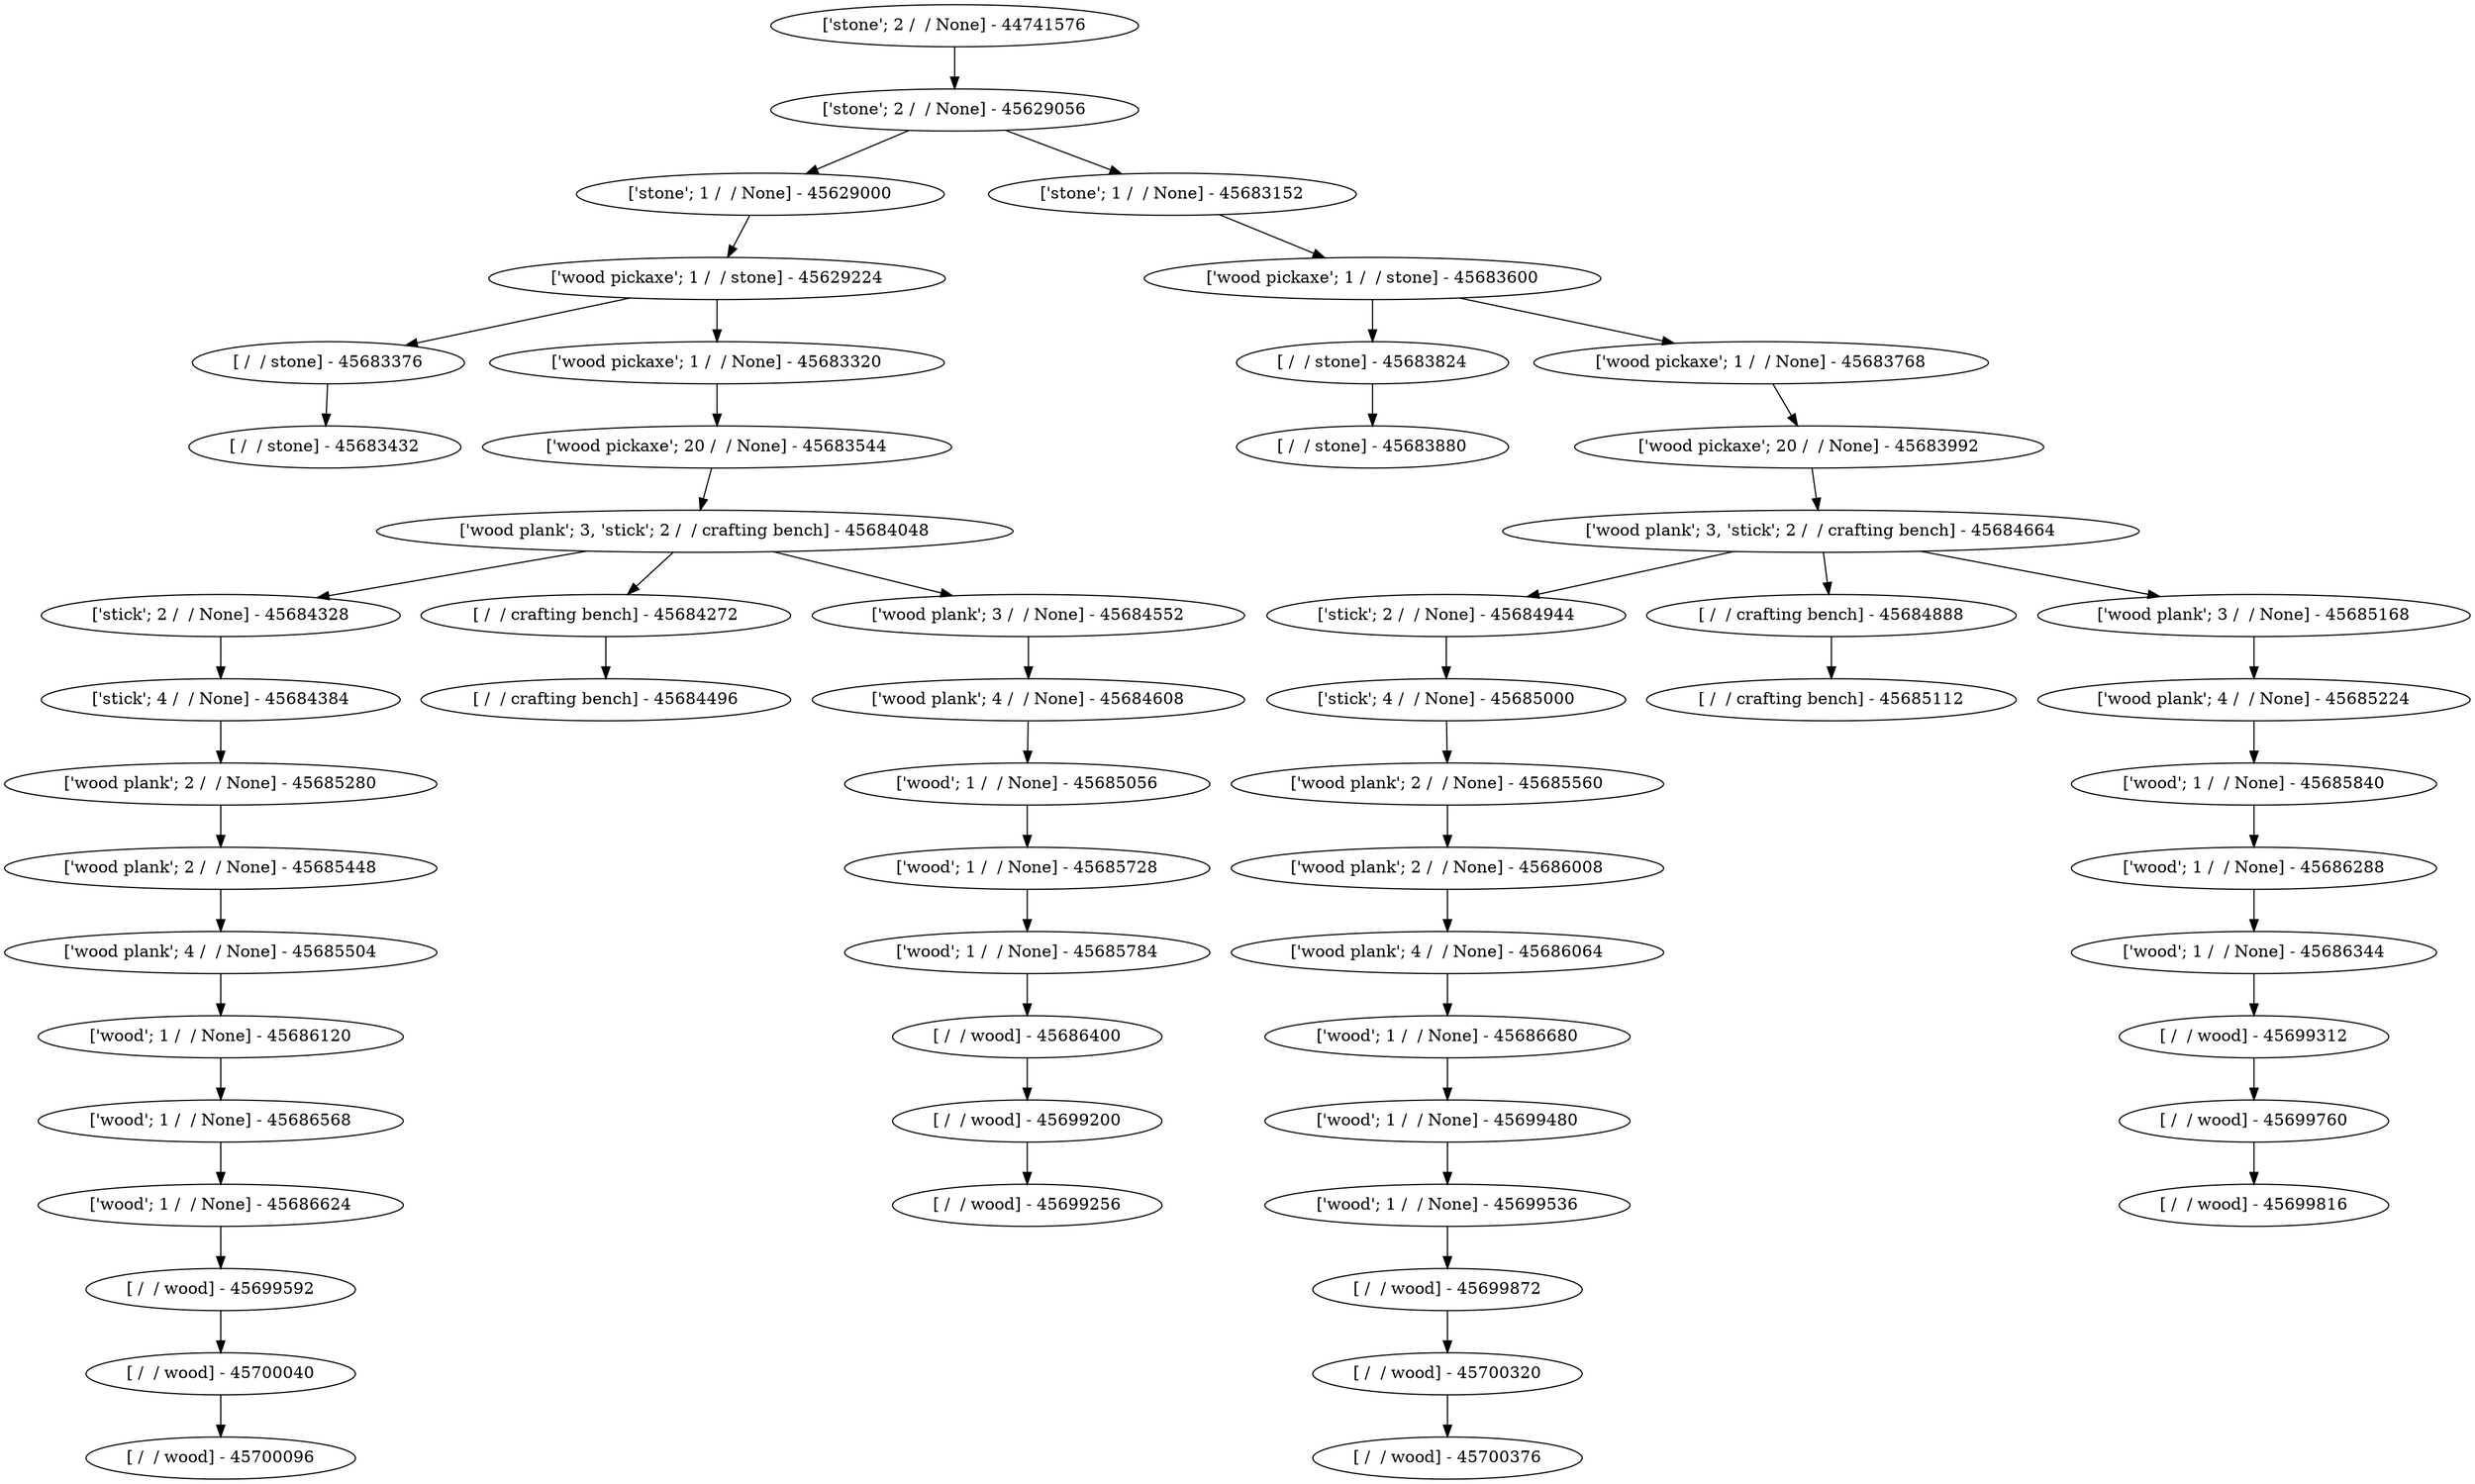 digraph Tree {
	"['stone'; 2 /  / None] - 44741576" -> "['stone'; 2 /  / None] - 45629056"
	"['stone'; 2 /  / None] - 45629056" -> "['stone'; 1 /  / None] - 45629000"
	"['stone'; 2 /  / None] - 45629056" -> "['stone'; 1 /  / None] - 45683152"
	"['stone'; 1 /  / None] - 45629000" -> "['wood pickaxe'; 1 /  / stone] - 45629224"
	"['stone'; 1 /  / None] - 45683152" -> "['wood pickaxe'; 1 /  / stone] - 45683600"
	"['wood pickaxe'; 1 /  / stone] - 45629224" -> "[ /  / stone] - 45683376"
	"['wood pickaxe'; 1 /  / stone] - 45629224" -> "['wood pickaxe'; 1 /  / None] - 45683320"
	"['wood pickaxe'; 1 /  / stone] - 45683600" -> "[ /  / stone] - 45683824"
	"['wood pickaxe'; 1 /  / stone] - 45683600" -> "['wood pickaxe'; 1 /  / None] - 45683768"
	"[ /  / stone] - 45683376" -> "[ /  / stone] - 45683432"
	"['wood pickaxe'; 1 /  / None] - 45683320" -> "['wood pickaxe'; 20 /  / None] - 45683544"
	"[ /  / stone] - 45683824" -> "[ /  / stone] - 45683880"
	"['wood pickaxe'; 1 /  / None] - 45683768" -> "['wood pickaxe'; 20 /  / None] - 45683992"
	"['wood pickaxe'; 20 /  / None] - 45683544" -> "['wood plank'; 3, 'stick'; 2 /  / crafting bench] - 45684048"
	"['wood pickaxe'; 20 /  / None] - 45683992" -> "['wood plank'; 3, 'stick'; 2 /  / crafting bench] - 45684664"
	"['wood plank'; 3, 'stick'; 2 /  / crafting bench] - 45684048" -> "['stick'; 2 /  / None] - 45684328"
	"['wood plank'; 3, 'stick'; 2 /  / crafting bench] - 45684048" -> "[ /  / crafting bench] - 45684272"
	"['wood plank'; 3, 'stick'; 2 /  / crafting bench] - 45684048" -> "['wood plank'; 3 /  / None] - 45684552"
	"['wood plank'; 3, 'stick'; 2 /  / crafting bench] - 45684664" -> "['stick'; 2 /  / None] - 45684944"
	"['wood plank'; 3, 'stick'; 2 /  / crafting bench] - 45684664" -> "[ /  / crafting bench] - 45684888"
	"['wood plank'; 3, 'stick'; 2 /  / crafting bench] - 45684664" -> "['wood plank'; 3 /  / None] - 45685168"
	"['stick'; 2 /  / None] - 45684328" -> "['stick'; 4 /  / None] - 45684384"
	"[ /  / crafting bench] - 45684272" -> "[ /  / crafting bench] - 45684496"
	"['wood plank'; 3 /  / None] - 45684552" -> "['wood plank'; 4 /  / None] - 45684608"
	"['stick'; 2 /  / None] - 45684944" -> "['stick'; 4 /  / None] - 45685000"
	"[ /  / crafting bench] - 45684888" -> "[ /  / crafting bench] - 45685112"
	"['wood plank'; 3 /  / None] - 45685168" -> "['wood plank'; 4 /  / None] - 45685224"
	"['stick'; 4 /  / None] - 45684384" -> "['wood plank'; 2 /  / None] - 45685280"
	"['wood plank'; 4 /  / None] - 45684608" -> "['wood'; 1 /  / None] - 45685056"
	"['stick'; 4 /  / None] - 45685000" -> "['wood plank'; 2 /  / None] - 45685560"
	"['wood plank'; 4 /  / None] - 45685224" -> "['wood'; 1 /  / None] - 45685840"
	"['wood plank'; 2 /  / None] - 45685280" -> "['wood plank'; 2 /  / None] - 45685448"
	"['wood'; 1 /  / None] - 45685056" -> "['wood'; 1 /  / None] - 45685728"
	"['wood plank'; 2 /  / None] - 45685560" -> "['wood plank'; 2 /  / None] - 45686008"
	"['wood'; 1 /  / None] - 45685840" -> "['wood'; 1 /  / None] - 45686288"
	"['wood plank'; 2 /  / None] - 45685448" -> "['wood plank'; 4 /  / None] - 45685504"
	"['wood'; 1 /  / None] - 45685728" -> "['wood'; 1 /  / None] - 45685784"
	"['wood plank'; 2 /  / None] - 45686008" -> "['wood plank'; 4 /  / None] - 45686064"
	"['wood'; 1 /  / None] - 45686288" -> "['wood'; 1 /  / None] - 45686344"
	"['wood plank'; 4 /  / None] - 45685504" -> "['wood'; 1 /  / None] - 45686120"
	"['wood'; 1 /  / None] - 45685784" -> "[ /  / wood] - 45686400"
	"['wood plank'; 4 /  / None] - 45686064" -> "['wood'; 1 /  / None] - 45686680"
	"['wood'; 1 /  / None] - 45686344" -> "[ /  / wood] - 45699312"
	"['wood'; 1 /  / None] - 45686120" -> "['wood'; 1 /  / None] - 45686568"
	"[ /  / wood] - 45686400" -> "[ /  / wood] - 45699200"
	"['wood'; 1 /  / None] - 45686680" -> "['wood'; 1 /  / None] - 45699480"
	"[ /  / wood] - 45699312" -> "[ /  / wood] - 45699760"
	"['wood'; 1 /  / None] - 45686568" -> "['wood'; 1 /  / None] - 45686624"
	"[ /  / wood] - 45699200" -> "[ /  / wood] - 45699256"
	"['wood'; 1 /  / None] - 45699480" -> "['wood'; 1 /  / None] - 45699536"
	"[ /  / wood] - 45699760" -> "[ /  / wood] - 45699816"
	"['wood'; 1 /  / None] - 45686624" -> "[ /  / wood] - 45699592"
	"['wood'; 1 /  / None] - 45699536" -> "[ /  / wood] - 45699872"
	"[ /  / wood] - 45699592" -> "[ /  / wood] - 45700040"
	"[ /  / wood] - 45699872" -> "[ /  / wood] - 45700320"
	"[ /  / wood] - 45700040" -> "[ /  / wood] - 45700096"
	"[ /  / wood] - 45700320" -> "[ /  / wood] - 45700376"
}
